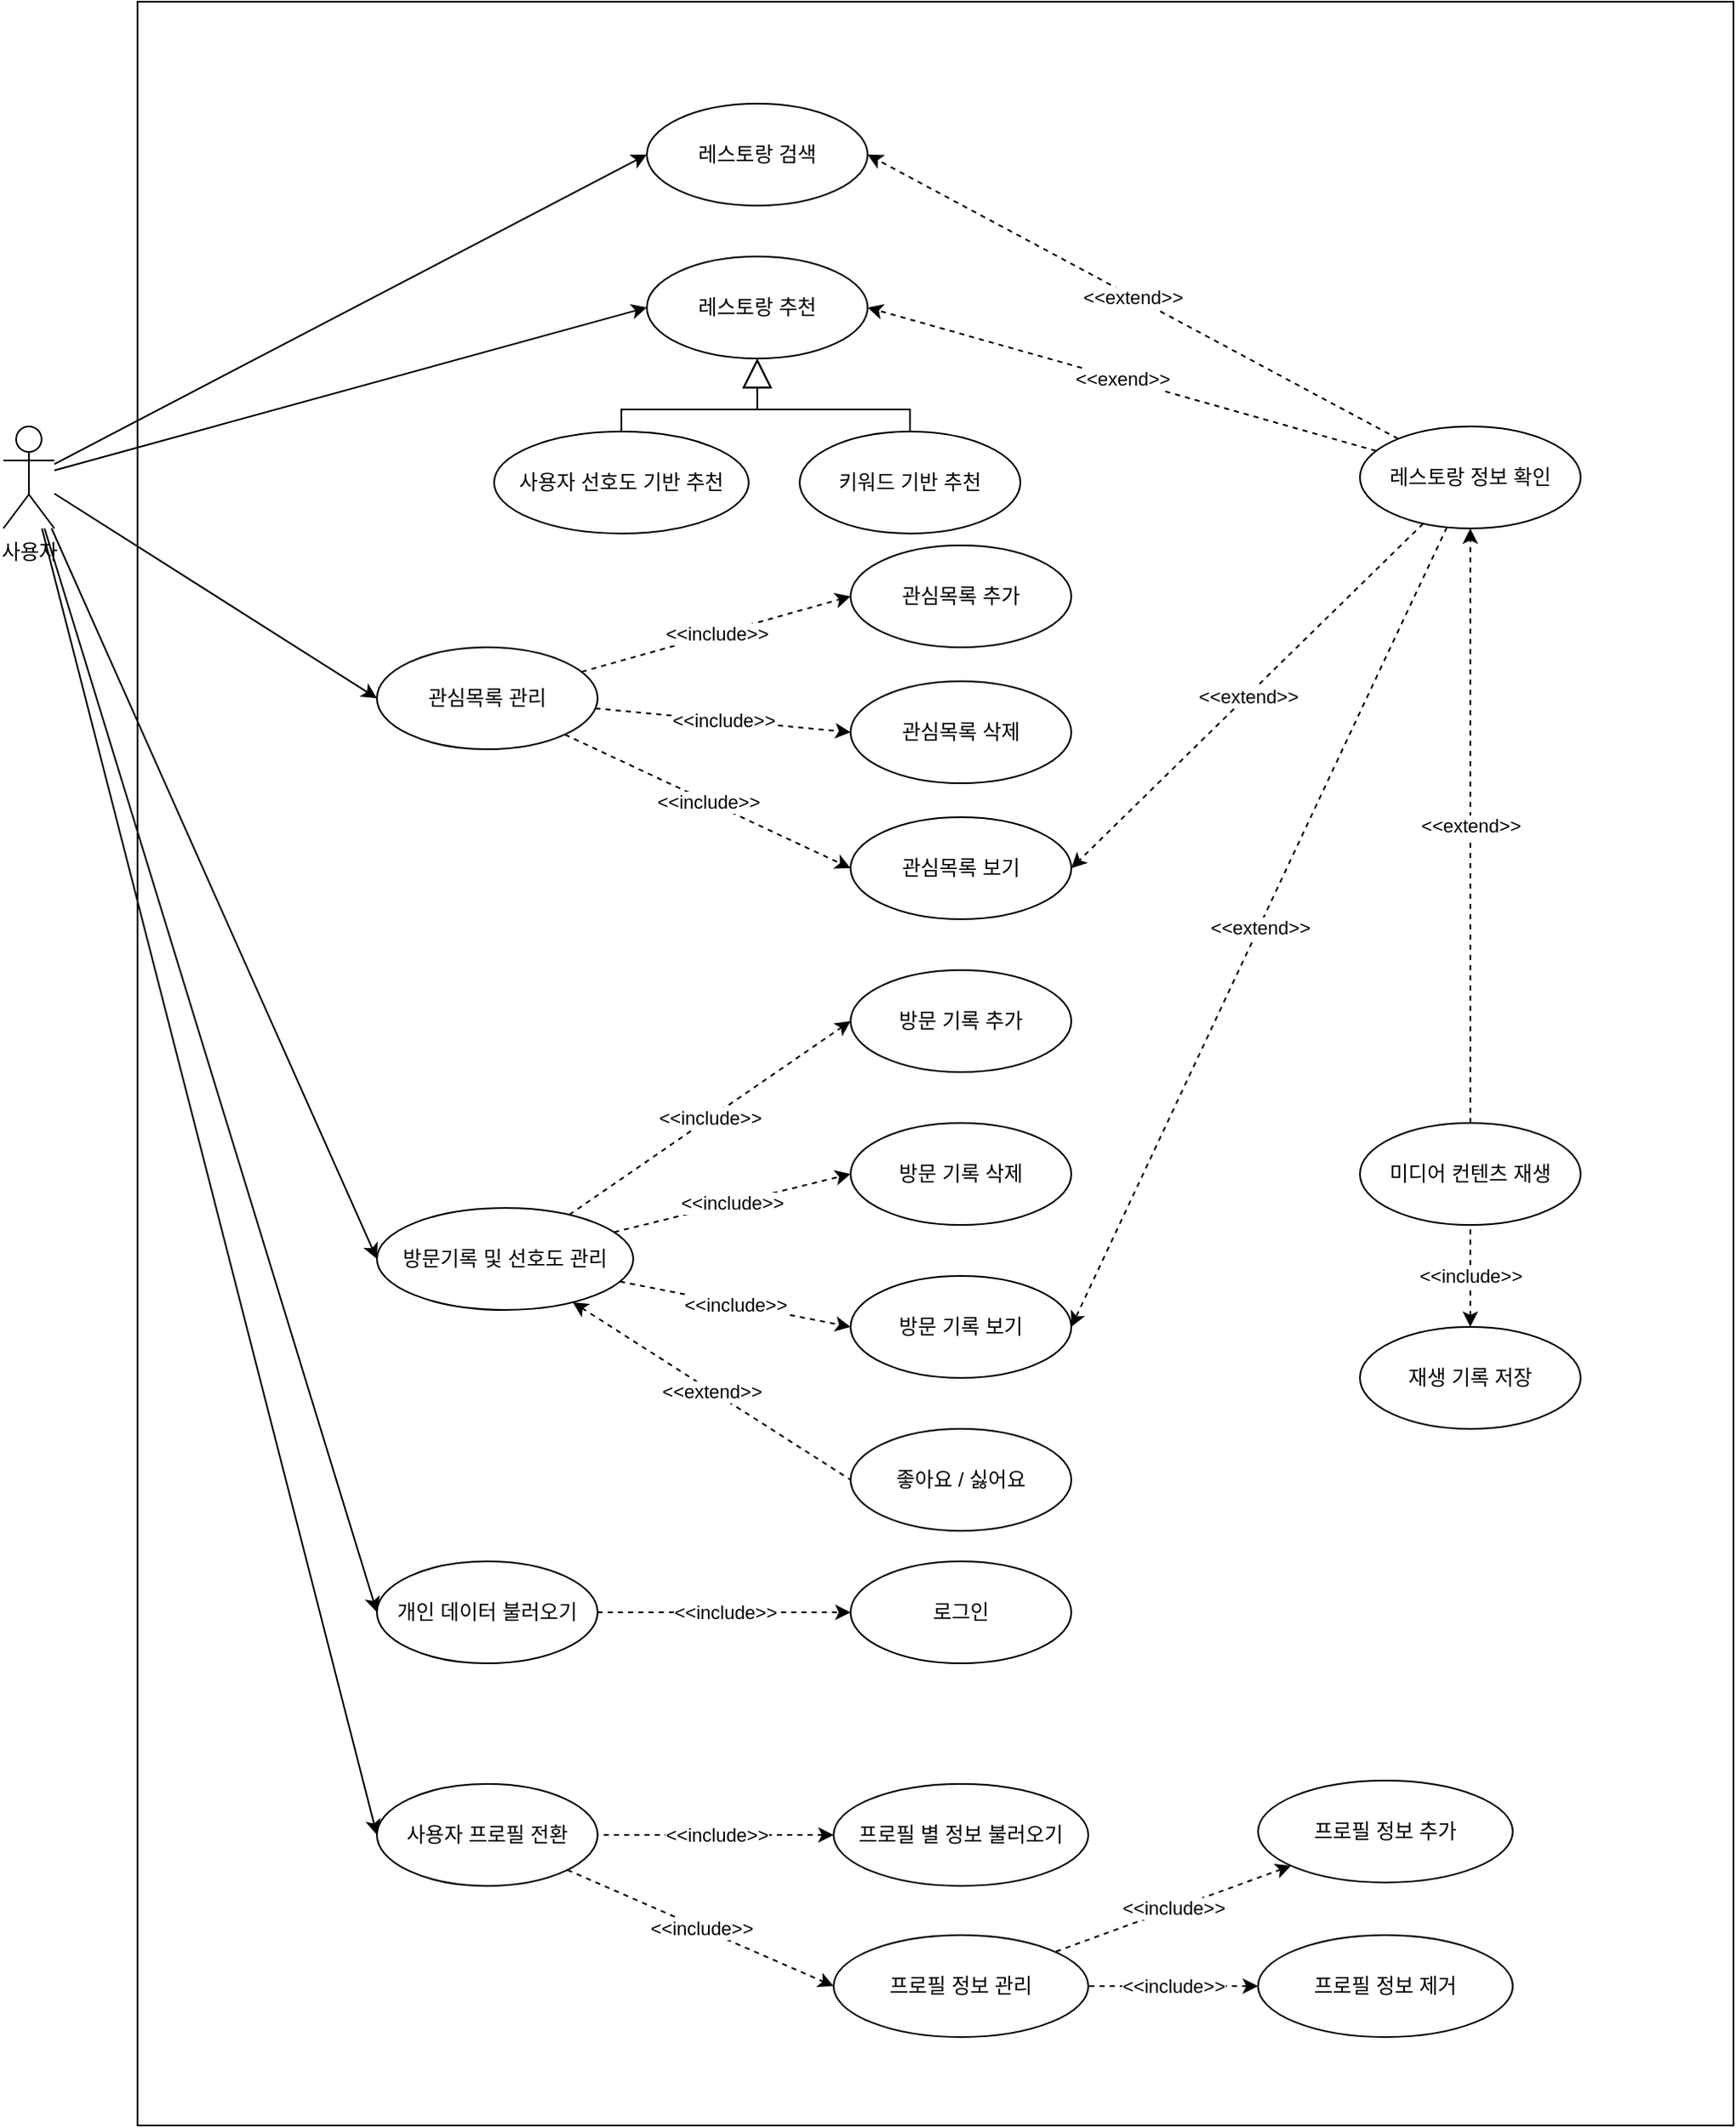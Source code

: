 <mxfile version="24.8.3">
  <diagram name="페이지-1" id="PNMwG0dznezkgApgFguq">
    <mxGraphModel dx="1687" dy="918" grid="1" gridSize="10" guides="1" tooltips="1" connect="1" arrows="1" fold="1" page="1" pageScale="1" pageWidth="827" pageHeight="1169" math="0" shadow="0">
      <root>
        <mxCell id="0" />
        <mxCell id="1" parent="0" />
        <mxCell id="5oQ-d2psGQRA80VaCwxz-69" value="" style="rounded=0;whiteSpace=wrap;html=1;" vertex="1" parent="1">
          <mxGeometry x="90" y="80" width="940" height="1250" as="geometry" />
        </mxCell>
        <mxCell id="5oQ-d2psGQRA80VaCwxz-2" value="레스토랑 검색" style="ellipse;whiteSpace=wrap;html=1;" vertex="1" parent="1">
          <mxGeometry x="390" y="140" width="130" height="60" as="geometry" />
        </mxCell>
        <mxCell id="5oQ-d2psGQRA80VaCwxz-4" value="&amp;lt;&amp;lt;extend&amp;gt;&amp;gt;" style="rounded=0;orthogonalLoop=1;jettySize=auto;html=1;entryX=1;entryY=0.5;entryDx=0;entryDy=0;dashed=1;" edge="1" parent="1" source="5oQ-d2psGQRA80VaCwxz-11" target="5oQ-d2psGQRA80VaCwxz-34">
          <mxGeometry relative="1" as="geometry" />
        </mxCell>
        <mxCell id="5oQ-d2psGQRA80VaCwxz-5" value="&amp;lt;&amp;lt;extend&amp;gt;&amp;gt;" style="rounded=0;orthogonalLoop=1;jettySize=auto;html=1;entryX=1;entryY=0.5;entryDx=0;entryDy=0;dashed=1;" edge="1" parent="1" source="5oQ-d2psGQRA80VaCwxz-11" target="5oQ-d2psGQRA80VaCwxz-2">
          <mxGeometry relative="1" as="geometry" />
        </mxCell>
        <mxCell id="5oQ-d2psGQRA80VaCwxz-9" value="&amp;lt;&amp;lt;extend&amp;gt;&amp;gt;" style="rounded=0;orthogonalLoop=1;jettySize=auto;html=1;entryX=1;entryY=0.5;entryDx=0;entryDy=0;dashed=1;" edge="1" parent="1" source="5oQ-d2psGQRA80VaCwxz-11" target="5oQ-d2psGQRA80VaCwxz-27">
          <mxGeometry relative="1" as="geometry" />
        </mxCell>
        <mxCell id="5oQ-d2psGQRA80VaCwxz-70" value="&amp;lt;&amp;lt;exend&amp;gt;&amp;gt;" style="rounded=0;orthogonalLoop=1;jettySize=auto;html=1;entryX=1;entryY=0.5;entryDx=0;entryDy=0;dashed=1;" edge="1" parent="1" source="5oQ-d2psGQRA80VaCwxz-11" target="5oQ-d2psGQRA80VaCwxz-30">
          <mxGeometry relative="1" as="geometry" />
        </mxCell>
        <mxCell id="5oQ-d2psGQRA80VaCwxz-11" value="레스토랑 정보 확인" style="ellipse;whiteSpace=wrap;html=1;" vertex="1" parent="1">
          <mxGeometry x="810" y="330" width="130" height="60" as="geometry" />
        </mxCell>
        <mxCell id="5oQ-d2psGQRA80VaCwxz-66" style="edgeStyle=orthogonalEdgeStyle;rounded=0;orthogonalLoop=1;jettySize=auto;html=1;entryX=0.5;entryY=1;entryDx=0;entryDy=0;endArrow=block;endFill=0;jumpSize=15;endSize=15;" edge="1" parent="1" source="5oQ-d2psGQRA80VaCwxz-12" target="5oQ-d2psGQRA80VaCwxz-30">
          <mxGeometry relative="1" as="geometry">
            <Array as="points">
              <mxPoint x="545" y="320" />
              <mxPoint x="455" y="320" />
            </Array>
          </mxGeometry>
        </mxCell>
        <mxCell id="5oQ-d2psGQRA80VaCwxz-12" value="키워드 기반 추천" style="ellipse;whiteSpace=wrap;html=1;" vertex="1" parent="1">
          <mxGeometry x="480" y="333" width="130" height="60" as="geometry" />
        </mxCell>
        <mxCell id="5oQ-d2psGQRA80VaCwxz-13" value="&amp;lt;&amp;lt;include&amp;gt;&amp;gt;" style="rounded=0;orthogonalLoop=1;jettySize=auto;html=1;entryX=0;entryY=0.5;entryDx=0;entryDy=0;dashed=1;" edge="1" parent="1" source="5oQ-d2psGQRA80VaCwxz-16" target="5oQ-d2psGQRA80VaCwxz-25">
          <mxGeometry relative="1" as="geometry" />
        </mxCell>
        <mxCell id="5oQ-d2psGQRA80VaCwxz-14" value="&amp;lt;&amp;lt;include&amp;gt;&amp;gt;" style="rounded=0;orthogonalLoop=1;jettySize=auto;html=1;entryX=0;entryY=0.5;entryDx=0;entryDy=0;dashed=1;" edge="1" parent="1" source="5oQ-d2psGQRA80VaCwxz-16" target="5oQ-d2psGQRA80VaCwxz-26">
          <mxGeometry relative="1" as="geometry" />
        </mxCell>
        <mxCell id="5oQ-d2psGQRA80VaCwxz-15" value="&amp;lt;&amp;lt;include&amp;gt;&amp;gt;" style="rounded=0;orthogonalLoop=1;jettySize=auto;html=1;entryX=0;entryY=0.5;entryDx=0;entryDy=0;dashed=1;" edge="1" parent="1" source="5oQ-d2psGQRA80VaCwxz-16" target="5oQ-d2psGQRA80VaCwxz-27">
          <mxGeometry relative="1" as="geometry" />
        </mxCell>
        <mxCell id="5oQ-d2psGQRA80VaCwxz-16" value="관심목록 관리" style="ellipse;whiteSpace=wrap;html=1;" vertex="1" parent="1">
          <mxGeometry x="231" y="460" width="130" height="60" as="geometry" />
        </mxCell>
        <mxCell id="5oQ-d2psGQRA80VaCwxz-17" value="&amp;lt;&amp;lt;include&amp;gt;&amp;gt;" style="rounded=0;orthogonalLoop=1;jettySize=auto;html=1;entryX=0;entryY=0.5;entryDx=0;entryDy=0;dashed=1;" edge="1" parent="1" source="5oQ-d2psGQRA80VaCwxz-21" target="5oQ-d2psGQRA80VaCwxz-32">
          <mxGeometry relative="1" as="geometry" />
        </mxCell>
        <mxCell id="5oQ-d2psGQRA80VaCwxz-18" value="&amp;lt;&amp;lt;include&amp;gt;&amp;gt;" style="rounded=0;orthogonalLoop=1;jettySize=auto;html=1;entryX=0;entryY=0.5;entryDx=0;entryDy=0;dashed=1;" edge="1" parent="1" source="5oQ-d2psGQRA80VaCwxz-21" target="5oQ-d2psGQRA80VaCwxz-33">
          <mxGeometry relative="1" as="geometry" />
        </mxCell>
        <mxCell id="5oQ-d2psGQRA80VaCwxz-19" value="&amp;lt;&amp;lt;include&amp;gt;&amp;gt;" style="rounded=0;orthogonalLoop=1;jettySize=auto;html=1;entryX=0;entryY=0.5;entryDx=0;entryDy=0;dashed=1;" edge="1" parent="1" source="5oQ-d2psGQRA80VaCwxz-21" target="5oQ-d2psGQRA80VaCwxz-34">
          <mxGeometry x="-0.004" relative="1" as="geometry">
            <mxPoint as="offset" />
          </mxGeometry>
        </mxCell>
        <mxCell id="5oQ-d2psGQRA80VaCwxz-20" value="&amp;lt;&amp;lt;extend&amp;gt;&amp;gt;" style="rounded=0;orthogonalLoop=1;jettySize=auto;html=1;entryX=0;entryY=0.5;entryDx=0;entryDy=0;dashed=1;startArrow=classic;startFill=1;endArrow=none;endFill=0;" edge="1" parent="1" source="5oQ-d2psGQRA80VaCwxz-21" target="5oQ-d2psGQRA80VaCwxz-35">
          <mxGeometry relative="1" as="geometry" />
        </mxCell>
        <mxCell id="5oQ-d2psGQRA80VaCwxz-21" value="방문기록 및 선호도 관리" style="ellipse;whiteSpace=wrap;html=1;" vertex="1" parent="1">
          <mxGeometry x="231" y="790" width="151" height="60" as="geometry" />
        </mxCell>
        <mxCell id="5oQ-d2psGQRA80VaCwxz-22" value="로그인" style="ellipse;whiteSpace=wrap;html=1;" vertex="1" parent="1">
          <mxGeometry x="510" y="998" width="130" height="60" as="geometry" />
        </mxCell>
        <mxCell id="5oQ-d2psGQRA80VaCwxz-23" value="&amp;lt;&amp;lt;include&amp;gt;&amp;gt;" style="rounded=0;orthogonalLoop=1;jettySize=auto;html=1;entryX=0;entryY=0.5;entryDx=0;entryDy=0;dashed=1;" edge="1" parent="1" source="5oQ-d2psGQRA80VaCwxz-24" target="5oQ-d2psGQRA80VaCwxz-53">
          <mxGeometry relative="1" as="geometry" />
        </mxCell>
        <mxCell id="5oQ-d2psGQRA80VaCwxz-24" value="사용자 프로필 전환" style="ellipse;whiteSpace=wrap;html=1;" vertex="1" parent="1">
          <mxGeometry x="231" y="1129" width="130" height="60" as="geometry" />
        </mxCell>
        <mxCell id="5oQ-d2psGQRA80VaCwxz-25" value="관심목록 추가" style="ellipse;whiteSpace=wrap;html=1;" vertex="1" parent="1">
          <mxGeometry x="510" y="400" width="130" height="60" as="geometry" />
        </mxCell>
        <mxCell id="5oQ-d2psGQRA80VaCwxz-26" value="관심목록 삭제" style="ellipse;whiteSpace=wrap;html=1;" vertex="1" parent="1">
          <mxGeometry x="510" y="480" width="130" height="60" as="geometry" />
        </mxCell>
        <mxCell id="5oQ-d2psGQRA80VaCwxz-27" value="관심목록 보기" style="ellipse;whiteSpace=wrap;html=1;" vertex="1" parent="1">
          <mxGeometry x="510" y="560" width="130" height="60" as="geometry" />
        </mxCell>
        <mxCell id="5oQ-d2psGQRA80VaCwxz-30" value="레스토랑 추천" style="ellipse;whiteSpace=wrap;html=1;" vertex="1" parent="1">
          <mxGeometry x="390" y="230" width="130" height="60" as="geometry" />
        </mxCell>
        <mxCell id="5oQ-d2psGQRA80VaCwxz-68" style="edgeStyle=orthogonalEdgeStyle;rounded=0;orthogonalLoop=1;jettySize=auto;html=1;entryX=0.5;entryY=1;entryDx=0;entryDy=0;endArrow=block;endFill=0;endSize=15;" edge="1" parent="1" source="5oQ-d2psGQRA80VaCwxz-31" target="5oQ-d2psGQRA80VaCwxz-30">
          <mxGeometry relative="1" as="geometry">
            <Array as="points">
              <mxPoint x="375" y="320" />
              <mxPoint x="455" y="320" />
            </Array>
          </mxGeometry>
        </mxCell>
        <mxCell id="5oQ-d2psGQRA80VaCwxz-31" value="사용자 선호도 기반 추천" style="ellipse;whiteSpace=wrap;html=1;" vertex="1" parent="1">
          <mxGeometry x="300" y="333" width="150" height="60" as="geometry" />
        </mxCell>
        <mxCell id="5oQ-d2psGQRA80VaCwxz-32" value="방문 기록 추가" style="ellipse;whiteSpace=wrap;html=1;" vertex="1" parent="1">
          <mxGeometry x="510" y="650" width="130" height="60" as="geometry" />
        </mxCell>
        <mxCell id="5oQ-d2psGQRA80VaCwxz-33" value="방문 기록 삭제" style="ellipse;whiteSpace=wrap;html=1;" vertex="1" parent="1">
          <mxGeometry x="510" y="740" width="130" height="60" as="geometry" />
        </mxCell>
        <mxCell id="5oQ-d2psGQRA80VaCwxz-34" value="방문 기록 보기" style="ellipse;whiteSpace=wrap;html=1;" vertex="1" parent="1">
          <mxGeometry x="510" y="830" width="130" height="60" as="geometry" />
        </mxCell>
        <mxCell id="5oQ-d2psGQRA80VaCwxz-35" value="좋아요 / 싫어요" style="ellipse;whiteSpace=wrap;html=1;" vertex="1" parent="1">
          <mxGeometry x="510" y="920" width="130" height="60" as="geometry" />
        </mxCell>
        <mxCell id="5oQ-d2psGQRA80VaCwxz-36" value="&amp;lt;&amp;lt;include&amp;gt;&amp;gt;" style="edgeStyle=orthogonalEdgeStyle;rounded=0;orthogonalLoop=1;jettySize=auto;html=1;entryX=0;entryY=0.5;entryDx=0;entryDy=0;dashed=1;" edge="1" parent="1" source="5oQ-d2psGQRA80VaCwxz-37" target="5oQ-d2psGQRA80VaCwxz-22">
          <mxGeometry relative="1" as="geometry" />
        </mxCell>
        <mxCell id="5oQ-d2psGQRA80VaCwxz-37" value="개인 데이터 불러오기" style="ellipse;whiteSpace=wrap;html=1;" vertex="1" parent="1">
          <mxGeometry x="231" y="998" width="130" height="60" as="geometry" />
        </mxCell>
        <mxCell id="5oQ-d2psGQRA80VaCwxz-38" style="rounded=0;orthogonalLoop=1;jettySize=auto;html=1;entryX=0;entryY=0.5;entryDx=0;entryDy=0;" edge="1" parent="1" source="5oQ-d2psGQRA80VaCwxz-45" target="5oQ-d2psGQRA80VaCwxz-2">
          <mxGeometry relative="1" as="geometry" />
        </mxCell>
        <mxCell id="5oQ-d2psGQRA80VaCwxz-39" style="rounded=0;orthogonalLoop=1;jettySize=auto;html=1;entryX=0;entryY=0.5;entryDx=0;entryDy=0;" edge="1" parent="1" source="5oQ-d2psGQRA80VaCwxz-45" target="5oQ-d2psGQRA80VaCwxz-21">
          <mxGeometry relative="1" as="geometry" />
        </mxCell>
        <mxCell id="5oQ-d2psGQRA80VaCwxz-40" style="rounded=0;orthogonalLoop=1;jettySize=auto;html=1;entryX=0;entryY=0.5;entryDx=0;entryDy=0;" edge="1" parent="1" source="5oQ-d2psGQRA80VaCwxz-45" target="5oQ-d2psGQRA80VaCwxz-16">
          <mxGeometry relative="1" as="geometry" />
        </mxCell>
        <mxCell id="5oQ-d2psGQRA80VaCwxz-41" style="rounded=0;orthogonalLoop=1;jettySize=auto;html=1;entryX=0;entryY=0.5;entryDx=0;entryDy=0;" edge="1" parent="1" source="5oQ-d2psGQRA80VaCwxz-45" target="5oQ-d2psGQRA80VaCwxz-30">
          <mxGeometry relative="1" as="geometry" />
        </mxCell>
        <mxCell id="5oQ-d2psGQRA80VaCwxz-43" style="rounded=0;orthogonalLoop=1;jettySize=auto;html=1;entryX=0;entryY=0.5;entryDx=0;entryDy=0;" edge="1" parent="1" source="5oQ-d2psGQRA80VaCwxz-45" target="5oQ-d2psGQRA80VaCwxz-37">
          <mxGeometry relative="1" as="geometry" />
        </mxCell>
        <mxCell id="5oQ-d2psGQRA80VaCwxz-44" style="rounded=0;orthogonalLoop=1;jettySize=auto;html=1;entryX=0;entryY=0.5;entryDx=0;entryDy=0;" edge="1" parent="1" source="5oQ-d2psGQRA80VaCwxz-45" target="5oQ-d2psGQRA80VaCwxz-24">
          <mxGeometry relative="1" as="geometry" />
        </mxCell>
        <mxCell id="5oQ-d2psGQRA80VaCwxz-45" value="사용자" style="shape=umlActor;verticalLabelPosition=bottom;verticalAlign=top;html=1;outlineConnect=0;" vertex="1" parent="1">
          <mxGeometry x="11" y="330" width="30" height="60" as="geometry" />
        </mxCell>
        <mxCell id="5oQ-d2psGQRA80VaCwxz-46" value="&amp;lt;&amp;lt;extend&amp;gt;&amp;gt;" style="rounded=0;orthogonalLoop=1;jettySize=auto;html=1;entryX=0.5;entryY=1;entryDx=0;entryDy=0;dashed=1;" edge="1" parent="1" source="5oQ-d2psGQRA80VaCwxz-47" target="5oQ-d2psGQRA80VaCwxz-11">
          <mxGeometry relative="1" as="geometry" />
        </mxCell>
        <mxCell id="5oQ-d2psGQRA80VaCwxz-47" value="미디어 컨텐츠 재생" style="ellipse;whiteSpace=wrap;html=1;" vertex="1" parent="1">
          <mxGeometry x="810" y="740.0" width="130" height="60" as="geometry" />
        </mxCell>
        <mxCell id="5oQ-d2psGQRA80VaCwxz-48" value="&amp;lt;&amp;lt;include&amp;gt;&amp;gt;" style="rounded=0;orthogonalLoop=1;jettySize=auto;html=1;entryX=0.5;entryY=1;entryDx=0;entryDy=0;dashed=1;endArrow=none;endFill=0;startArrow=classic;startFill=1;exitX=0.5;exitY=0;exitDx=0;exitDy=0;" edge="1" parent="1" source="5oQ-d2psGQRA80VaCwxz-49" target="5oQ-d2psGQRA80VaCwxz-47">
          <mxGeometry relative="1" as="geometry">
            <mxPoint x="830.795" y="861.089" as="sourcePoint" />
          </mxGeometry>
        </mxCell>
        <mxCell id="5oQ-d2psGQRA80VaCwxz-49" value="재생 기록 저장" style="ellipse;whiteSpace=wrap;html=1;" vertex="1" parent="1">
          <mxGeometry x="810" y="860" width="130" height="60" as="geometry" />
        </mxCell>
        <mxCell id="5oQ-d2psGQRA80VaCwxz-50" style="edgeStyle=orthogonalEdgeStyle;rounded=0;orthogonalLoop=1;jettySize=auto;html=1;exitX=0.5;exitY=1;exitDx=0;exitDy=0;" edge="1" parent="1">
          <mxGeometry relative="1" as="geometry">
            <mxPoint x="806" y="918.82" as="sourcePoint" />
            <mxPoint x="806" y="918.82" as="targetPoint" />
          </mxGeometry>
        </mxCell>
        <mxCell id="5oQ-d2psGQRA80VaCwxz-51" value="&amp;lt;&amp;lt;include&amp;gt;&amp;gt;" style="edgeStyle=orthogonalEdgeStyle;rounded=0;orthogonalLoop=1;jettySize=auto;html=1;entryX=1;entryY=0.5;entryDx=0;entryDy=0;startArrow=classic;startFill=1;endArrow=none;endFill=0;dashed=1;" edge="1" parent="1" source="5oQ-d2psGQRA80VaCwxz-52" target="5oQ-d2psGQRA80VaCwxz-24">
          <mxGeometry relative="1" as="geometry" />
        </mxCell>
        <mxCell id="5oQ-d2psGQRA80VaCwxz-52" value="프로필 별 정보 불러오기" style="ellipse;whiteSpace=wrap;html=1;" vertex="1" parent="1">
          <mxGeometry x="500" y="1129" width="150" height="60" as="geometry" />
        </mxCell>
        <mxCell id="5oQ-d2psGQRA80VaCwxz-53" value="프로필 정보 관리" style="ellipse;whiteSpace=wrap;html=1;" vertex="1" parent="1">
          <mxGeometry x="500" y="1218" width="150" height="60" as="geometry" />
        </mxCell>
        <mxCell id="5oQ-d2psGQRA80VaCwxz-54" value="&amp;lt;&amp;lt;include&amp;gt;&amp;gt;" style="rounded=0;orthogonalLoop=1;jettySize=auto;html=1;dashed=1;endArrow=none;endFill=0;startArrow=classic;startFill=1;" edge="1" parent="1" source="5oQ-d2psGQRA80VaCwxz-55" target="5oQ-d2psGQRA80VaCwxz-53">
          <mxGeometry relative="1" as="geometry" />
        </mxCell>
        <mxCell id="5oQ-d2psGQRA80VaCwxz-55" value="프로필 정보 추가" style="ellipse;whiteSpace=wrap;html=1;" vertex="1" parent="1">
          <mxGeometry x="750" y="1127" width="150" height="60" as="geometry" />
        </mxCell>
        <mxCell id="5oQ-d2psGQRA80VaCwxz-56" value="&amp;lt;&amp;lt;include&amp;gt;&amp;gt;" style="rounded=0;orthogonalLoop=1;jettySize=auto;html=1;dashed=1;endArrow=none;endFill=0;startArrow=classic;startFill=1;" edge="1" parent="1" source="5oQ-d2psGQRA80VaCwxz-57" target="5oQ-d2psGQRA80VaCwxz-53">
          <mxGeometry relative="1" as="geometry" />
        </mxCell>
        <mxCell id="5oQ-d2psGQRA80VaCwxz-57" value="프로필 정보 제거" style="ellipse;whiteSpace=wrap;html=1;" vertex="1" parent="1">
          <mxGeometry x="750" y="1218" width="150" height="60" as="geometry" />
        </mxCell>
      </root>
    </mxGraphModel>
  </diagram>
</mxfile>
